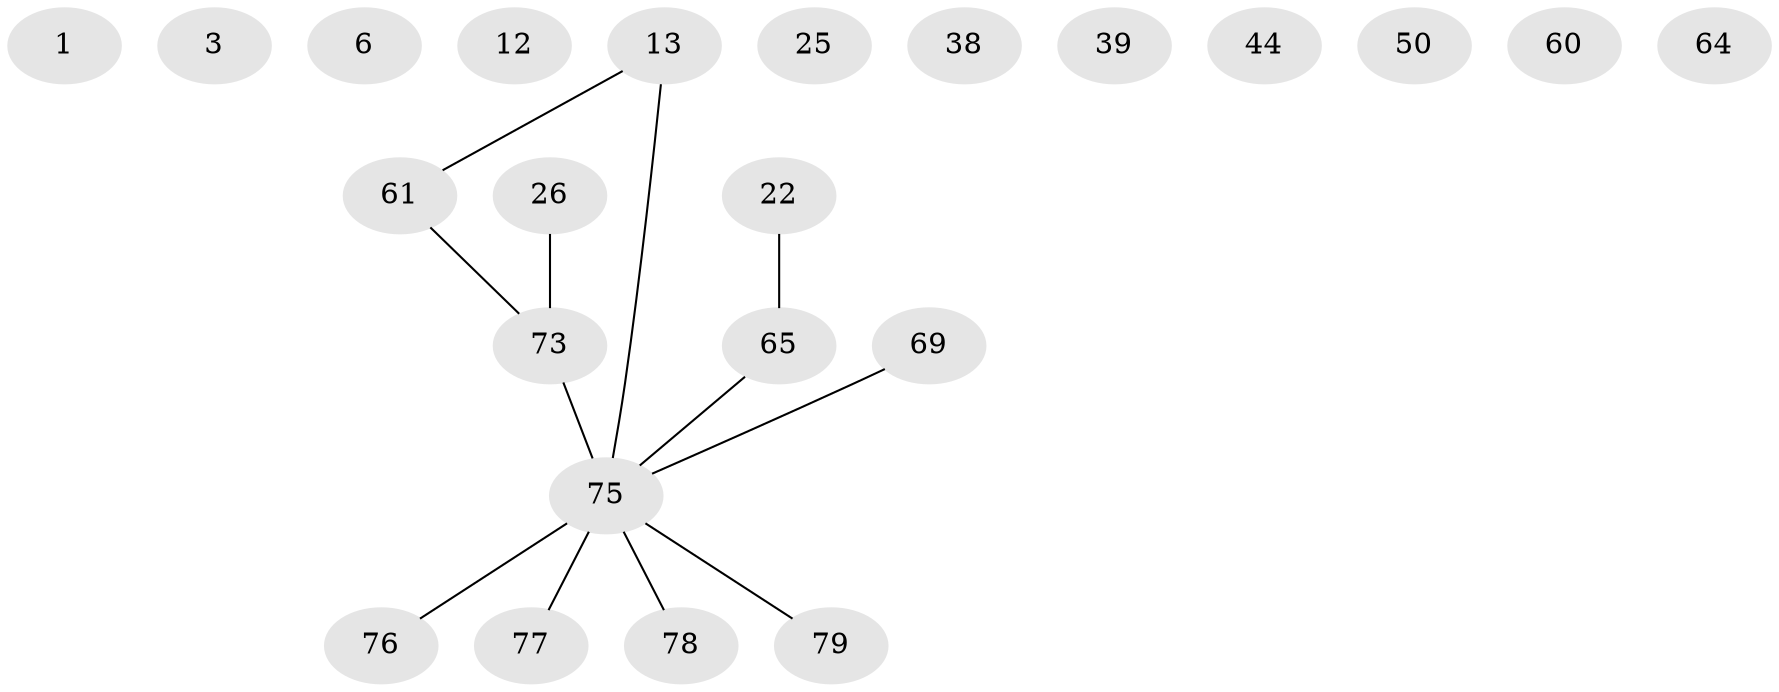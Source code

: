 // original degree distribution, {0: 0.13924050632911392, 4: 0.12658227848101267, 1: 0.3291139240506329, 5: 0.05063291139240506, 2: 0.16455696202531644, 7: 0.012658227848101266, 3: 0.13924050632911392, 6: 0.0379746835443038}
// Generated by graph-tools (version 1.1) at 2025/44/03/04/25 21:44:03]
// undirected, 23 vertices, 12 edges
graph export_dot {
graph [start="1"]
  node [color=gray90,style=filled];
  1;
  3;
  6;
  12;
  13;
  22;
  25;
  26;
  38;
  39;
  44;
  50;
  60;
  61 [super="+53"];
  64;
  65 [super="+5+10+47"];
  69 [super="+34+45+51"];
  73 [super="+15+32+8+59+56"];
  75 [super="+35+55+68+70+23+36+49+52+58+62+67+71+72+74"];
  76 [super="+46"];
  77;
  78;
  79;
  13 -- 75 [weight=3];
  13 -- 61 [weight=2];
  22 -- 65 [weight=2];
  26 -- 73;
  61 -- 73 [weight=2];
  65 -- 75 [weight=4];
  69 -- 75 [weight=2];
  73 -- 75 [weight=9];
  75 -- 79;
  75 -- 76;
  75 -- 77;
  75 -- 78;
}
